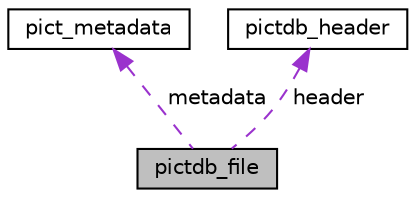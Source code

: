 digraph "pictdb_file"
{
  edge [fontname="Helvetica",fontsize="10",labelfontname="Helvetica",labelfontsize="10"];
  node [fontname="Helvetica",fontsize="10",shape=record];
  Node1 [label="pictdb_file",height=0.2,width=0.4,color="black", fillcolor="grey75", style="filled", fontcolor="black"];
  Node2 -> Node1 [dir="back",color="darkorchid3",fontsize="10",style="dashed",label=" metadata" ,fontname="Helvetica"];
  Node2 [label="pict_metadata",height=0.2,width=0.4,color="black", fillcolor="white", style="filled",URL="$structpict__metadata.html",tooltip="Struct représentant la metadata d&#39;une image. "];
  Node3 -> Node1 [dir="back",color="darkorchid3",fontsize="10",style="dashed",label=" header" ,fontname="Helvetica"];
  Node3 [label="pictdb_header",height=0.2,width=0.4,color="black", fillcolor="white", style="filled",URL="$structpictdb__header.html",tooltip="Struct représentant le header d&#39;une image. "];
}
